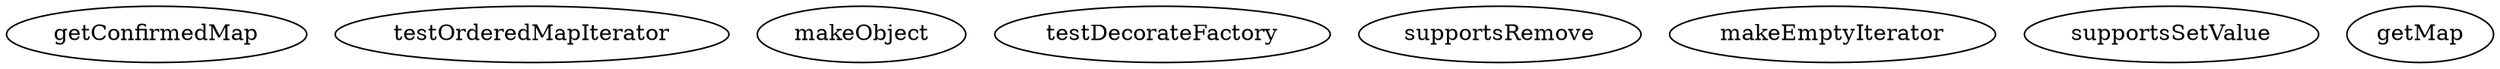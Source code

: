 digraph G {
getConfirmedMap;
testOrderedMapIterator;
makeObject;
testDecorateFactory;
supportsRemove;
makeEmptyIterator;
supportsSetValue;
getMap;
}